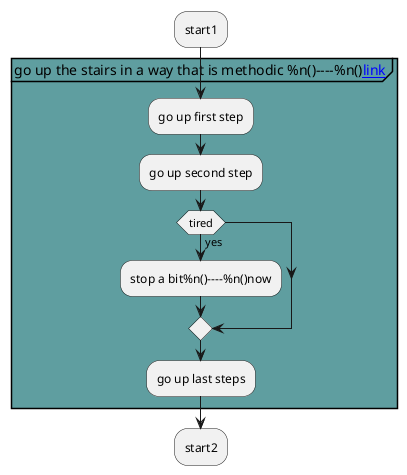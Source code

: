 {
  "sha1": "iwt2tbmeqmu8izw4l9o1wefszlx60b3",
  "insertion": {
    "when": "2024-06-03T18:59:31.298Z",
    "user": "plantuml@gmail.com"
  }
}
@startuml
:start1;
partition #CadetBlue;header:red "go up the stairs in a way that is methodic %n()----%n()[[http://www.google.es link]]" {

 :go up first step;
 :go up second step;
 if (tired) then(yes)
   :stop a bit%n()----%n()now;
 endif
 :go up last steps;
}
:start2;
@enduml
